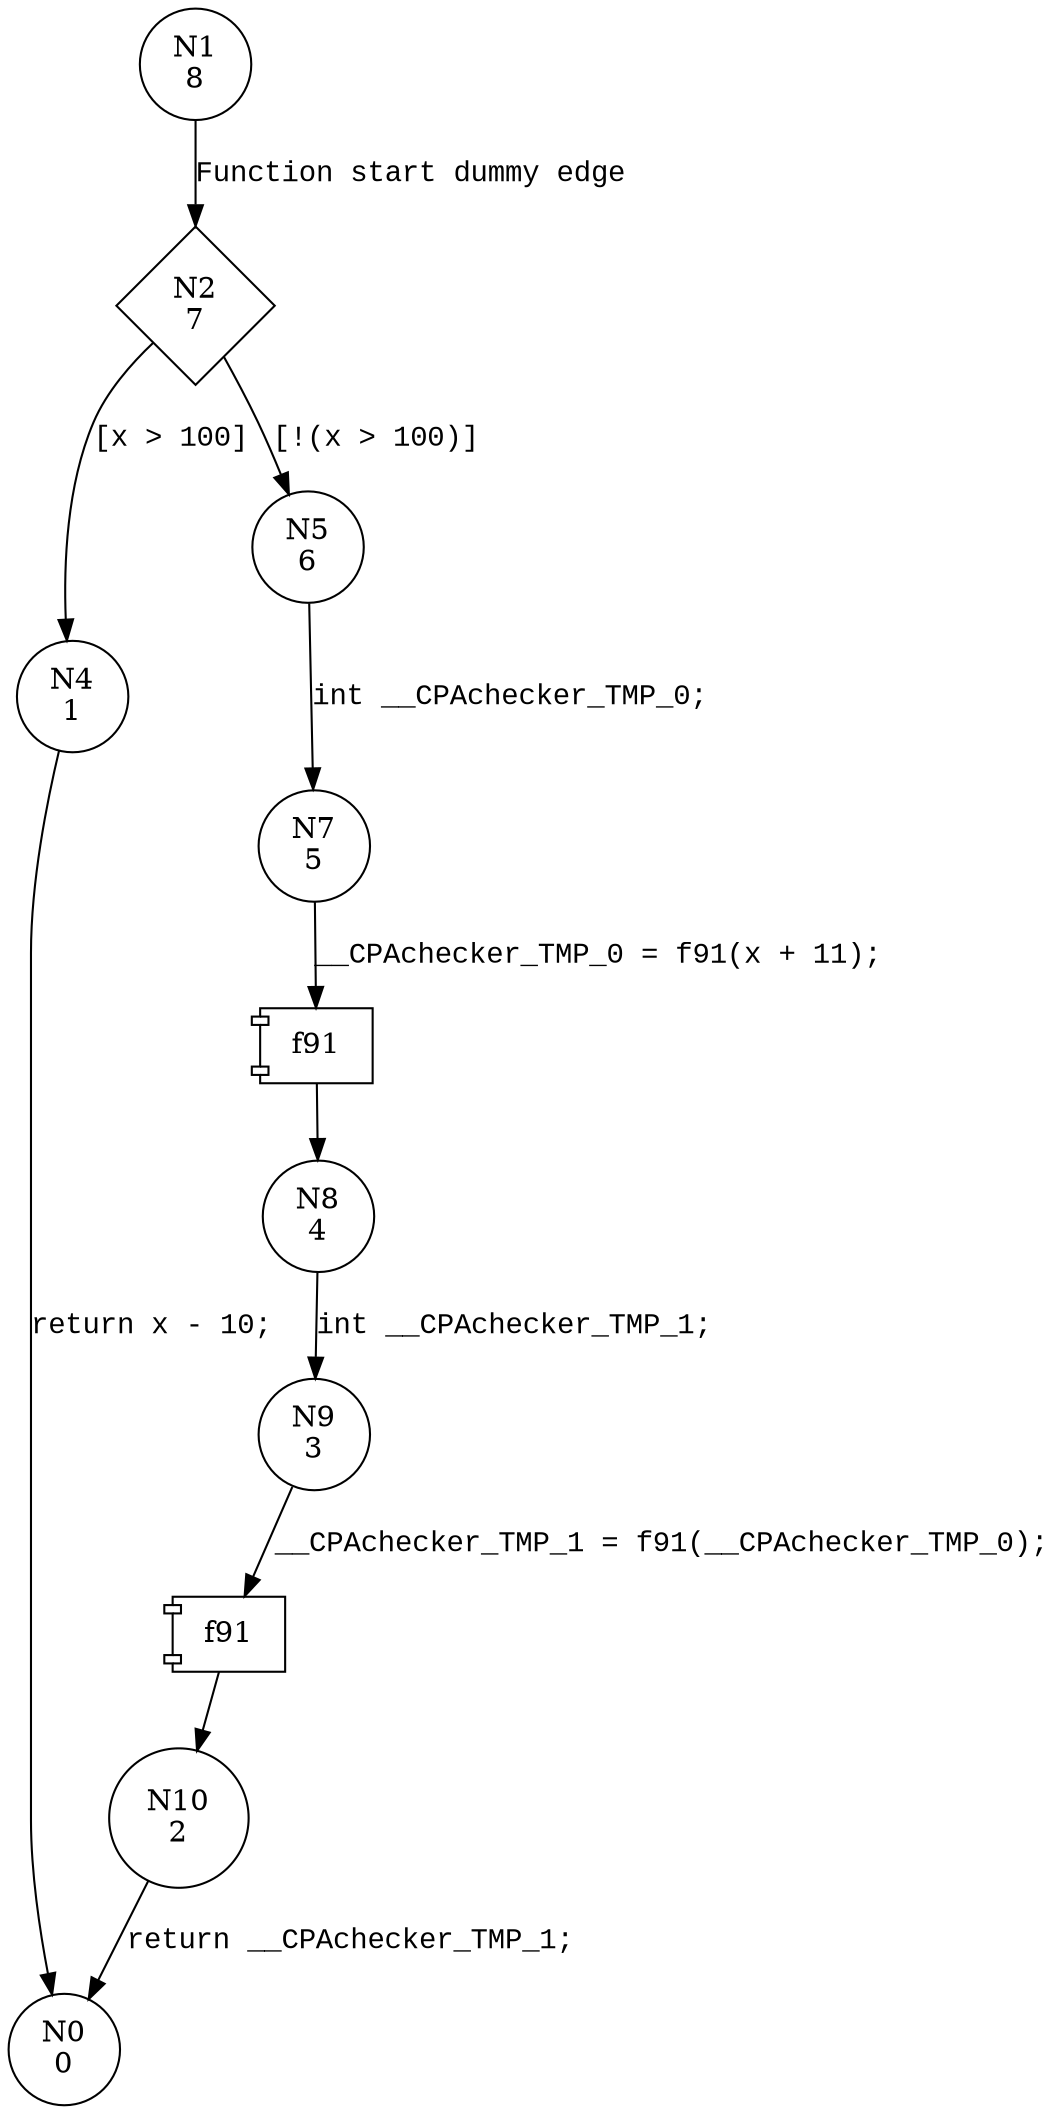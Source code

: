 digraph f91 {
1 [shape="circle" label="N1\n8"]
2 [shape="diamond" label="N2\n7"]
4 [shape="circle" label="N4\n1"]
5 [shape="circle" label="N5\n6"]
7 [shape="circle" label="N7\n5"]
8 [shape="circle" label="N8\n4"]
9 [shape="circle" label="N9\n3"]
10 [shape="circle" label="N10\n2"]
0 [shape="circle" label="N0\n0"]
1 -> 2 [label="Function start dummy edge" fontname="Courier New"]
2 -> 4 [label="[x > 100]" fontname="Courier New"]
2 -> 5 [label="[!(x > 100)]" fontname="Courier New"]
100002 [shape="component" label="f91"]
7 -> 100002 [label="__CPAchecker_TMP_0 = f91(x + 11);" fontname="Courier New"]
100002 -> 8 [label="" fontname="Courier New"]
100003 [shape="component" label="f91"]
9 -> 100003 [label="__CPAchecker_TMP_1 = f91(__CPAchecker_TMP_0);" fontname="Courier New"]
100003 -> 10 [label="" fontname="Courier New"]
4 -> 0 [label="return x - 10;" fontname="Courier New"]
5 -> 7 [label="int __CPAchecker_TMP_0;" fontname="Courier New"]
8 -> 9 [label="int __CPAchecker_TMP_1;" fontname="Courier New"]
10 -> 0 [label="return __CPAchecker_TMP_1;" fontname="Courier New"]
}